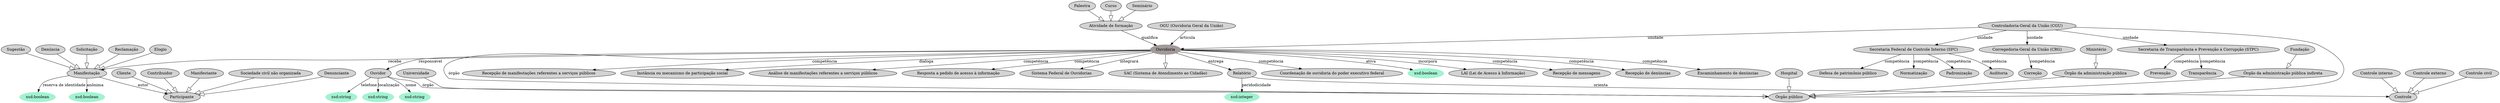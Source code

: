 digraph  {
	node [label="\N"];
	Ouvidoria	 [color="#A29999",
		style=filled];
	"Instância ou mecanismo de participação social"	 [style=filled];
	Ouvidoria -> "Instância ou mecanismo de participação social"	 [label=dialoga];
	"LAI (Lei de Acesso à Informação)"	 [style=filled];
	Ouvidoria -> "LAI (Lei de Acesso à Informação)"	 [label=incorpora];
	Manifestação	 [style=filled];
	Ouvidoria -> Manifestação	 [label=recebe];
	"Recepção de mensagens"	 [style=filled];
	Ouvidoria -> "Recepção de mensagens"	 [label=competência];
	"Recepção de denúncias"	 [style=filled];
	Ouvidoria -> "Recepção de denúncias"	 [label=competência];
	"Encaminhamento de denúncias"	 [style=filled];
	Ouvidoria -> "Encaminhamento de denúncias"	 [label=competência];
	"Recepção de manifestações referentes a serviços públicos"	 [style=filled];
	Ouvidoria -> "Recepção de manifestações referentes a serviços públicos"	 [label=competência];
	"Órgão público"	 [style=filled];
	Ouvidoria -> "Órgão público"	 [label=órgão];
	"Análise de manifestações referentes a serviços públicos"	 [style=filled];
	Ouvidoria -> "Análise de manifestações referentes a serviços públicos"	 [label=competência];
	"Resposta a pedido de acesso à informação"	 [style=filled];
	Ouvidoria -> "Resposta a pedido de acesso à informação"	 [label=competência];
	Ouvidor	 [style=filled];
	Ouvidoria -> Ouvidor	 [label=responsável];
	Relatório	 [style=filled];
	Ouvidoria -> Relatório	 [label=entrega];
	"Sistema Federal de Ouvidorias"	 [style=filled];
	Ouvidoria -> "Sistema Federal de Ouvidorias"	 [label=integrará];
	"SAC (Sistema de Atendimento ao Cidadão)"	 [style=filled];
	Ouvidoria -> "SAC (Sistema de Atendimento ao Cidadão)"	 [arrowhead=empty,
		arrowsize=2];
	"Coordenação de ouvidoria do poder executivo federal"	 [style=filled];
	Ouvidoria -> "Coordenação de ouvidoria do poder executivo federal"	 [label=competência];
	1	 [color="#A2F3D1",
		label="xsd:boolean",
		style=filled];
	Ouvidoria -> 1	 [label=ativa];
	"Controladoria-Geral da União (CGU)"	 [style=filled];
	"Secretaria Federal de Controle Interno (SFC)"	 [style=filled];
	"Controladoria-Geral da União (CGU)" -> "Secretaria Federal de Controle Interno (SFC)"	 [label=unidade];
	"Controladoria-Geral da União (CGU)" -> Ouvidoria	 [label=unidade];
	"Controladoria-Geral da União (CGU)" -> "Órgão público"	 [arrowhead=empty,
		arrowsize=2];
	"Corregedoria-Geral da União (CRG)"	 [style=filled];
	"Controladoria-Geral da União (CGU)" -> "Corregedoria-Geral da União (CRG)"	 [label=unidade];
	"Secretaria de Transparência e Prevenção à Corrupção (STPC)"	 [style=filled];
	"Controladoria-Geral da União (CGU)" -> "Secretaria de Transparência e Prevenção à Corrupção (STPC)"	 [label=unidade];
	Normatização	 [style=filled];
	"Secretaria Federal de Controle Interno (SFC)" -> Normatização	 [label=competência];
	Padronização	 [style=filled];
	"Secretaria Federal de Controle Interno (SFC)" -> Padronização	 [label=competência];
	Auditoria	 [style=filled];
	"Secretaria Federal de Controle Interno (SFC)" -> Auditoria	 [label=competência];
	"Defesa de patrimônio público"	 [style=filled];
	"Secretaria Federal de Controle Interno (SFC)" -> "Defesa de patrimônio público"	 [label=competência];
	Correção	 [style=filled];
	"Corregedoria-Geral da União (CRG)" -> Correção	 [label=competência];
	Transparência	 [style=filled];
	"Secretaria de Transparência e Prevenção à Corrupção (STPC)" -> Transparência	 [label=competência];
	Prevenção	 [style=filled];
	"Secretaria de Transparência e Prevenção à Corrupção (STPC)" -> Prevenção	 [label=competência];
	Ouvidor -> "Órgão público"	 [label=órgão];
	2	 [color="#A2F3D1",
		label="xsd:string",
		style=filled];
	Ouvidor -> 2	 [label=nome];
	3	 [color="#A2F3D1",
		label="xsd:string",
		style=filled];
	Ouvidor -> 3	 [label=telefone];
	4	 [color="#A2F3D1",
		label="xsd:string",
		style=filled];
	Ouvidor -> 4	 [label=localização];
	"Órgão da administração pública"	 [style=filled];
	"Órgão da administração pública" -> "Órgão público"	 [arrowhead=empty,
		arrowsize=2];
	Hospital	 [style=filled];
	Hospital -> "Órgão público"	 [arrowhead=empty,
		arrowsize=2];
	Ministério	 [style=filled];
	Ministério -> "Órgão da administração pública"	 [arrowhead=empty,
		arrowsize=2];
	Universidade	 [style=filled];
	Universidade -> "Órgão público"	 [arrowhead=empty,
		arrowsize=2];
	"Órgão da administração pública indireta"	 [style=filled];
	"Órgão da administração pública indireta" -> "Órgão público"	 [arrowhead=empty,
		arrowsize=2];
	Fundação	 [style=filled];
	Fundação -> "Órgão da administração pública indireta"	 [arrowhead=empty,
		arrowsize=2];
	"OGU (Ouvidoria Geral da União)"	 [style=filled];
	"OGU (Ouvidoria Geral da União)" -> Ouvidoria	 [label=articula];
	5	 [color="#A2F3D1",
		label="xsd:integer",
		style=filled];
	Relatório -> 5	 [label=peridodicidade];
	Controle	 [style=filled];
	Relatório -> Controle	 [label=orienta];
	"Controle interno"	 [style=filled];
	"Controle interno" -> Controle	 [arrowhead=empty,
		arrowsize=2];
	"Controle externo"	 [style=filled];
	"Controle externo" -> Controle	 [arrowhead=empty,
		arrowsize=2];
	"Controle civil"	 [style=filled];
	"Controle civil" -> Controle	 [arrowhead=empty,
		arrowsize=2];
	Participante	 [style=filled];
	Manifestação -> Participante	 [label=autor];
	6	 [color="#A2F3D1",
		label="xsd:boolean",
		style=filled];
	Manifestação -> 6	 [label="reserva de identidade"];
	7	 [color="#A2F3D1",
		label="xsd:boolean",
		style=filled];
	Manifestação -> 7	 [label=anônima];
	Denunciante	 [style=filled];
	Denunciante -> Participante	 [arrowhead=empty,
		arrowsize=2];
	Cliente	 [style=filled];
	Cliente -> Participante	 [arrowhead=empty,
		arrowsize=2];
	Contribuidor	 [style=filled];
	Contribuidor -> Participante	 [arrowhead=empty,
		arrowsize=2];
	Manifestante	 [style=filled];
	Manifestante -> Participante	 [arrowhead=empty,
		arrowsize=2];
	"Sociedade civil não organizada"	 [style=filled];
	"Sociedade civil não organizada" -> Participante	 [arrowhead=empty,
		arrowsize=2];
	Solicitação	 [style=filled];
	Solicitação -> Manifestação	 [arrowhead=empty,
		arrowsize=2];
	Reclamação	 [style=filled];
	Reclamação -> Manifestação	 [arrowhead=empty,
		arrowsize=2];
	Elogio	 [style=filled];
	Elogio -> Manifestação	 [arrowhead=empty,
		arrowsize=2];
	Sugestão	 [style=filled];
	Sugestão -> Manifestação	 [arrowhead=empty,
		arrowsize=2];
	Denúncia	 [style=filled];
	Denúncia -> Manifestação	 [arrowhead=empty,
		arrowsize=2];
	"Atividade de formação"	 [style=filled];
	"Atividade de formação" -> Ouvidoria	 [label=qualifica];
	Palestra	 [style=filled];
	Palestra -> "Atividade de formação"	 [arrowhead=empty,
		arrowsize=2];
	Curso	 [style=filled];
	Curso -> "Atividade de formação"	 [arrowhead=empty,
		arrowsize=2];
	Seminário	 [style=filled];
	Seminário -> "Atividade de formação"	 [arrowhead=empty,
		arrowsize=2];
}
